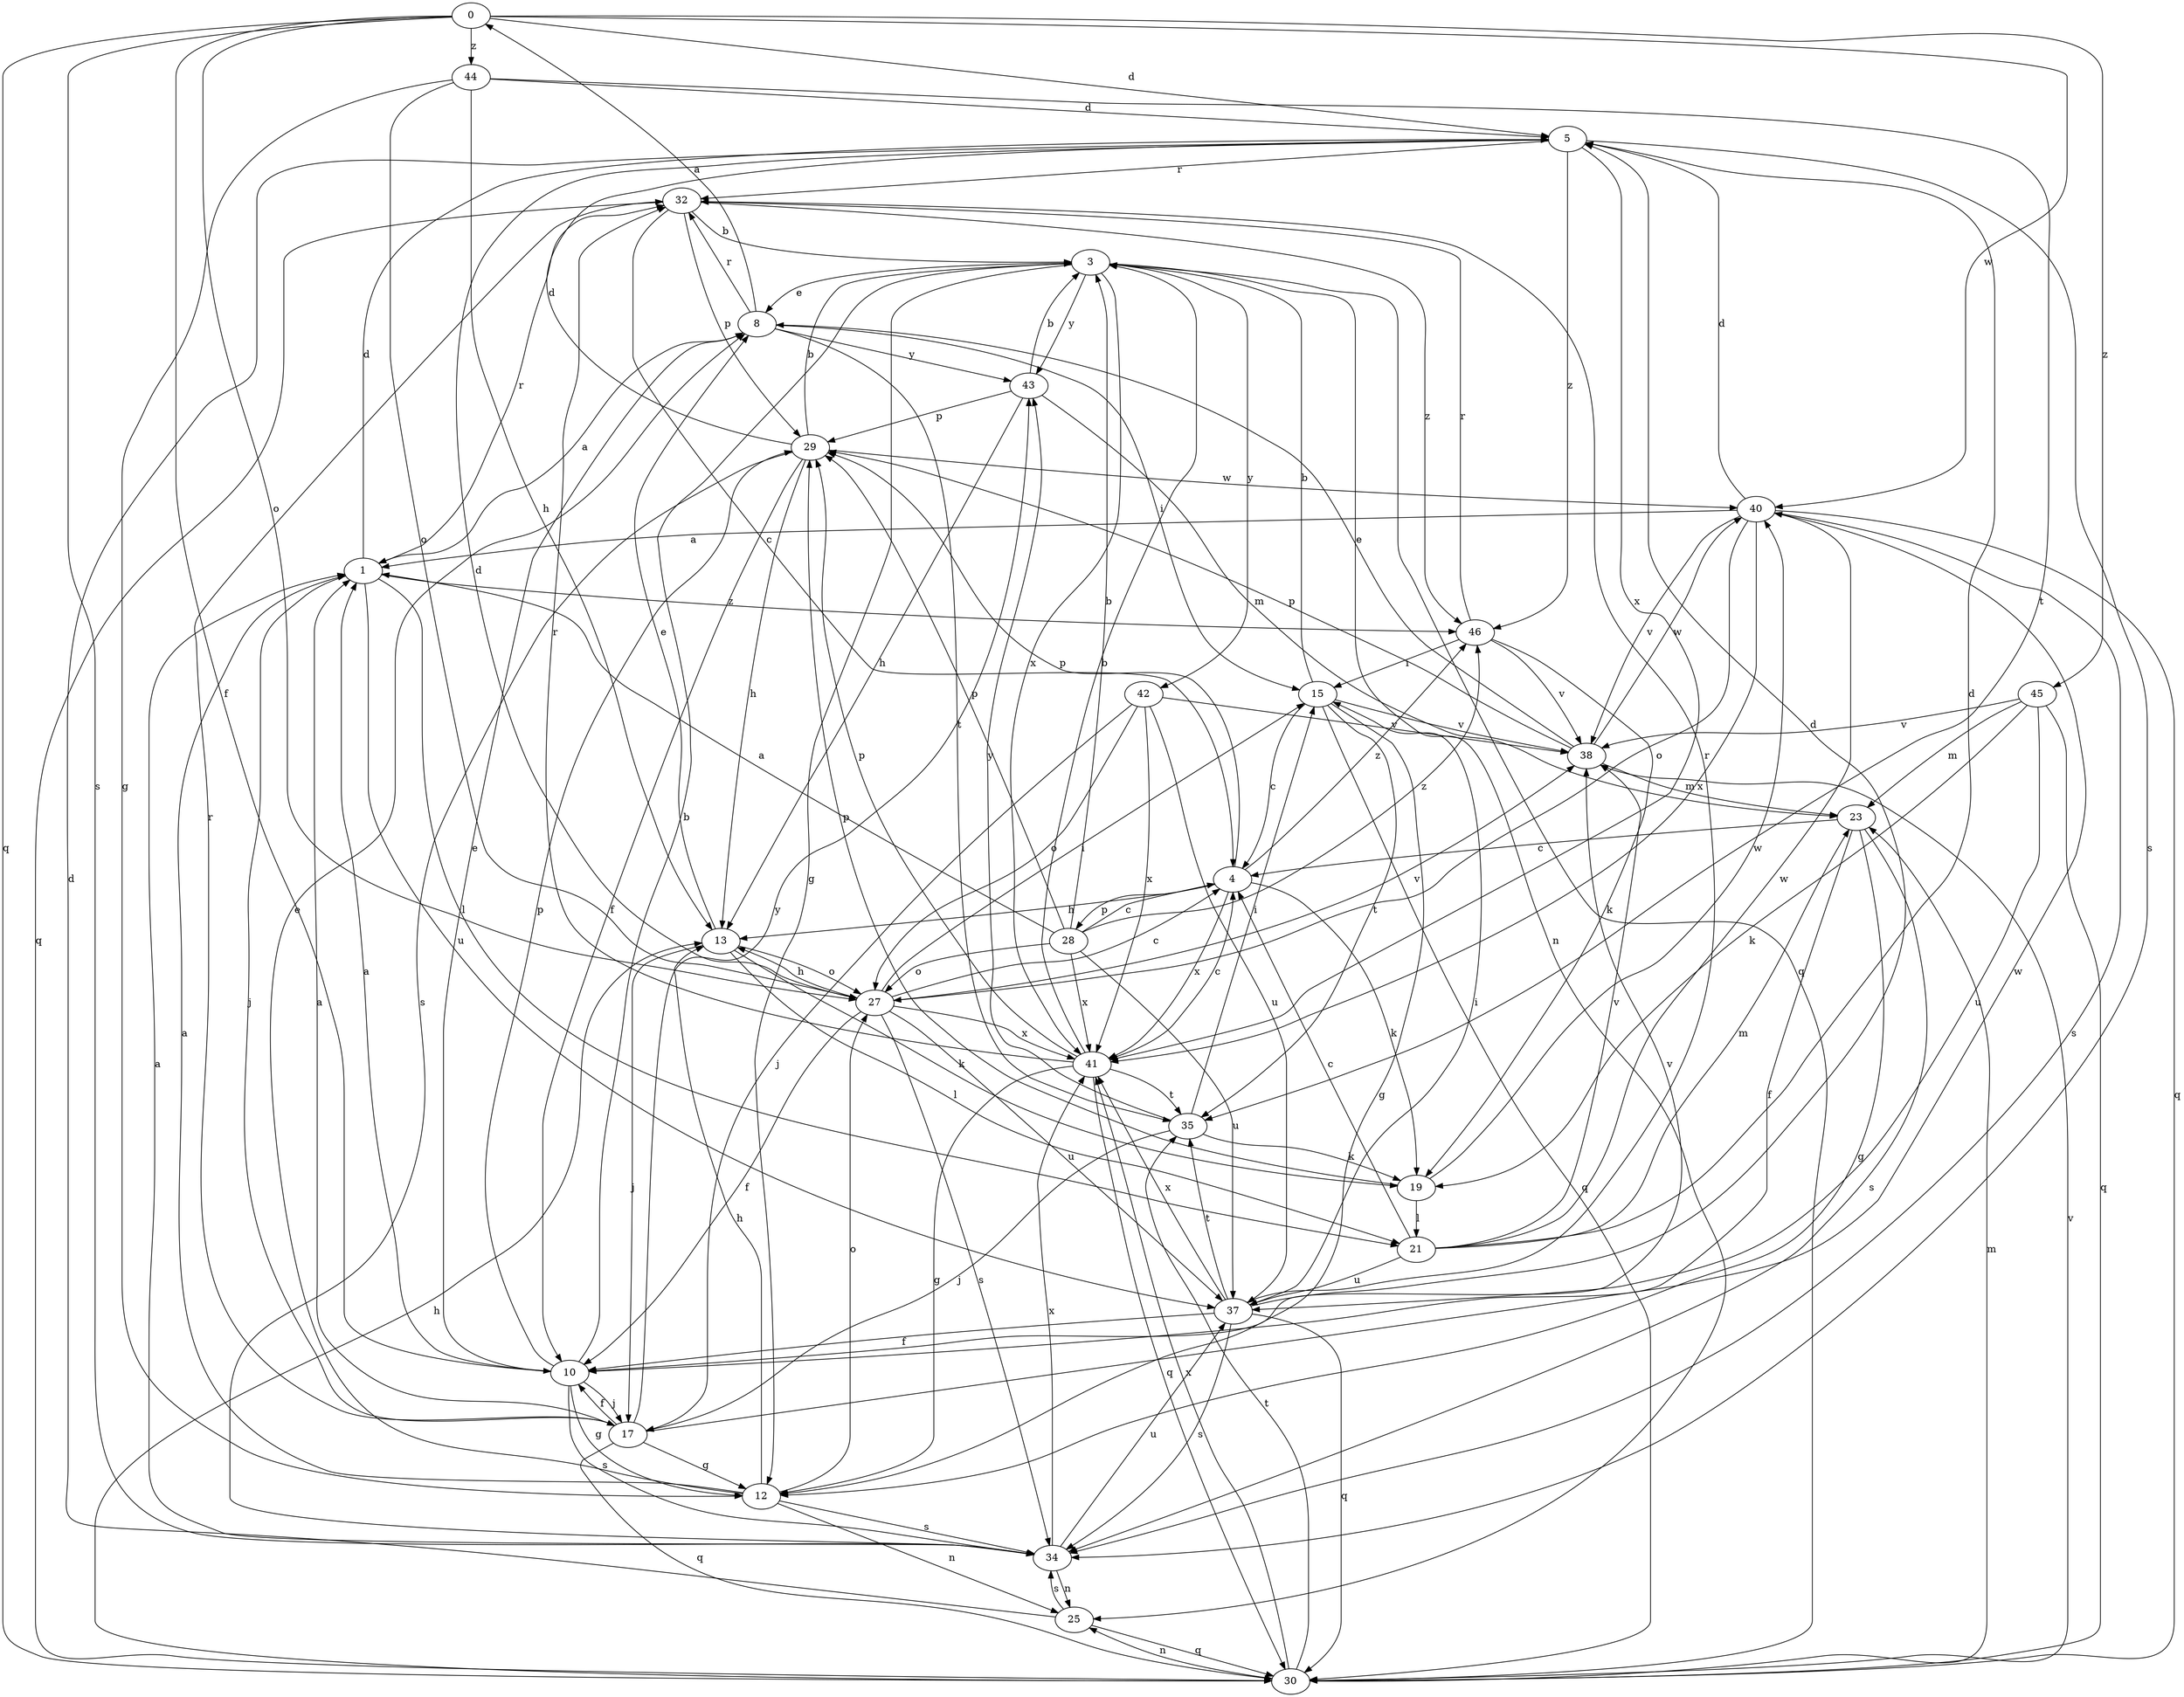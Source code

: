 strict digraph  {
0;
1;
3;
4;
5;
8;
10;
12;
13;
15;
17;
19;
21;
23;
25;
27;
28;
29;
30;
32;
34;
35;
37;
38;
40;
41;
42;
43;
44;
45;
46;
0 -> 5  [label=d];
0 -> 10  [label=f];
0 -> 27  [label=o];
0 -> 30  [label=q];
0 -> 34  [label=s];
0 -> 40  [label=w];
0 -> 44  [label=z];
0 -> 45  [label=z];
1 -> 5  [label=d];
1 -> 17  [label=j];
1 -> 21  [label=l];
1 -> 32  [label=r];
1 -> 37  [label=u];
1 -> 46  [label=z];
3 -> 8  [label=e];
3 -> 12  [label=g];
3 -> 25  [label=n];
3 -> 30  [label=q];
3 -> 41  [label=x];
3 -> 42  [label=y];
3 -> 43  [label=y];
4 -> 13  [label=h];
4 -> 19  [label=k];
4 -> 28  [label=p];
4 -> 29  [label=p];
4 -> 41  [label=x];
4 -> 46  [label=z];
5 -> 32  [label=r];
5 -> 34  [label=s];
5 -> 41  [label=x];
5 -> 46  [label=z];
8 -> 0  [label=a];
8 -> 1  [label=a];
8 -> 15  [label=i];
8 -> 32  [label=r];
8 -> 35  [label=t];
8 -> 43  [label=y];
10 -> 1  [label=a];
10 -> 3  [label=b];
10 -> 8  [label=e];
10 -> 12  [label=g];
10 -> 17  [label=j];
10 -> 29  [label=p];
10 -> 34  [label=s];
10 -> 38  [label=v];
12 -> 1  [label=a];
12 -> 8  [label=e];
12 -> 13  [label=h];
12 -> 25  [label=n];
12 -> 27  [label=o];
12 -> 34  [label=s];
13 -> 8  [label=e];
13 -> 17  [label=j];
13 -> 19  [label=k];
13 -> 21  [label=l];
13 -> 27  [label=o];
15 -> 3  [label=b];
15 -> 4  [label=c];
15 -> 12  [label=g];
15 -> 30  [label=q];
15 -> 35  [label=t];
15 -> 38  [label=v];
17 -> 1  [label=a];
17 -> 10  [label=f];
17 -> 12  [label=g];
17 -> 30  [label=q];
17 -> 32  [label=r];
17 -> 40  [label=w];
17 -> 43  [label=y];
19 -> 21  [label=l];
19 -> 29  [label=p];
19 -> 40  [label=w];
21 -> 4  [label=c];
21 -> 5  [label=d];
21 -> 23  [label=m];
21 -> 37  [label=u];
21 -> 38  [label=v];
21 -> 40  [label=w];
23 -> 4  [label=c];
23 -> 10  [label=f];
23 -> 12  [label=g];
23 -> 34  [label=s];
25 -> 5  [label=d];
25 -> 30  [label=q];
25 -> 34  [label=s];
27 -> 4  [label=c];
27 -> 5  [label=d];
27 -> 10  [label=f];
27 -> 13  [label=h];
27 -> 15  [label=i];
27 -> 34  [label=s];
27 -> 37  [label=u];
27 -> 38  [label=v];
27 -> 41  [label=x];
28 -> 1  [label=a];
28 -> 3  [label=b];
28 -> 4  [label=c];
28 -> 27  [label=o];
28 -> 29  [label=p];
28 -> 37  [label=u];
28 -> 41  [label=x];
28 -> 46  [label=z];
29 -> 3  [label=b];
29 -> 5  [label=d];
29 -> 10  [label=f];
29 -> 13  [label=h];
29 -> 34  [label=s];
29 -> 40  [label=w];
30 -> 13  [label=h];
30 -> 23  [label=m];
30 -> 25  [label=n];
30 -> 35  [label=t];
30 -> 38  [label=v];
30 -> 41  [label=x];
32 -> 3  [label=b];
32 -> 4  [label=c];
32 -> 29  [label=p];
32 -> 30  [label=q];
32 -> 46  [label=z];
34 -> 1  [label=a];
34 -> 25  [label=n];
34 -> 37  [label=u];
34 -> 41  [label=x];
35 -> 15  [label=i];
35 -> 17  [label=j];
35 -> 19  [label=k];
35 -> 43  [label=y];
37 -> 5  [label=d];
37 -> 10  [label=f];
37 -> 15  [label=i];
37 -> 30  [label=q];
37 -> 32  [label=r];
37 -> 34  [label=s];
37 -> 35  [label=t];
37 -> 41  [label=x];
38 -> 8  [label=e];
38 -> 23  [label=m];
38 -> 29  [label=p];
38 -> 40  [label=w];
40 -> 1  [label=a];
40 -> 5  [label=d];
40 -> 27  [label=o];
40 -> 30  [label=q];
40 -> 34  [label=s];
40 -> 38  [label=v];
40 -> 41  [label=x];
41 -> 3  [label=b];
41 -> 4  [label=c];
41 -> 12  [label=g];
41 -> 29  [label=p];
41 -> 30  [label=q];
41 -> 32  [label=r];
41 -> 35  [label=t];
42 -> 17  [label=j];
42 -> 27  [label=o];
42 -> 37  [label=u];
42 -> 38  [label=v];
42 -> 41  [label=x];
43 -> 3  [label=b];
43 -> 13  [label=h];
43 -> 23  [label=m];
43 -> 29  [label=p];
44 -> 5  [label=d];
44 -> 12  [label=g];
44 -> 13  [label=h];
44 -> 27  [label=o];
44 -> 35  [label=t];
45 -> 19  [label=k];
45 -> 23  [label=m];
45 -> 30  [label=q];
45 -> 37  [label=u];
45 -> 38  [label=v];
46 -> 15  [label=i];
46 -> 19  [label=k];
46 -> 32  [label=r];
46 -> 38  [label=v];
}
